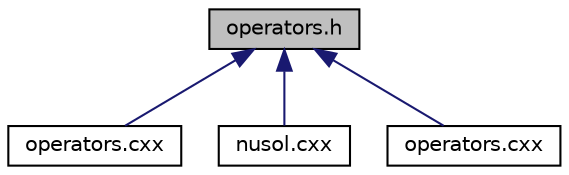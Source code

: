 digraph "operators.h"
{
 // INTERACTIVE_SVG=YES
 // LATEX_PDF_SIZE
  edge [fontname="Helvetica",fontsize="10",labelfontname="Helvetica",labelfontsize="10"];
  node [fontname="Helvetica",fontsize="10",shape=record];
  Node1 [label="operators.h",height=0.2,width=0.4,color="black", fillcolor="grey75", style="filled", fontcolor="black",tooltip="Provides operator functions for mathematical operations in C++."];
  Node1 -> Node2 [dir="back",color="midnightblue",fontsize="10",style="solid",fontname="Helvetica"];
  Node2 [label="operators.cxx",height=0.2,width=0.4,color="black", fillcolor="white", style="filled",URL="$interface_2operators_8cxx.html",tooltip=" "];
  Node1 -> Node3 [dir="back",color="midnightblue",fontsize="10",style="solid",fontname="Helvetica"];
  Node3 [label="nusol.cxx",height=0.2,width=0.4,color="black", fillcolor="white", style="filled",URL="$nusol_2tensor_2nusol_8cxx.html",tooltip=" "];
  Node1 -> Node4 [dir="back",color="midnightblue",fontsize="10",style="solid",fontname="Helvetica"];
  Node4 [label="operators.cxx",height=0.2,width=0.4,color="black", fillcolor="white", style="filled",URL="$operators_2operators_8cxx.html",tooltip=" "];
}
